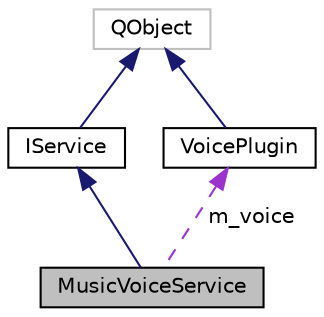 digraph "MusicVoiceService"
{
  edge [fontname="Helvetica",fontsize="10",labelfontname="Helvetica",labelfontsize="10"];
  node [fontname="Helvetica",fontsize="10",shape=record];
  Node3 [label="MusicVoiceService",height=0.2,width=0.4,color="black", fillcolor="grey75", style="filled", fontcolor="black"];
  Node4 -> Node3 [dir="back",color="midnightblue",fontsize="10",style="solid",fontname="Helvetica"];
  Node4 [label="IService",height=0.2,width=0.4,color="black", fillcolor="white", style="filled",URL="$class_i_service.html"];
  Node5 -> Node4 [dir="back",color="midnightblue",fontsize="10",style="solid",fontname="Helvetica"];
  Node5 [label="QObject",height=0.2,width=0.4,color="grey75", fillcolor="white", style="filled"];
  Node6 -> Node3 [dir="back",color="darkorchid3",fontsize="10",style="dashed",label=" m_voice" ,fontname="Helvetica"];
  Node6 [label="VoicePlugin",height=0.2,width=0.4,color="black", fillcolor="white", style="filled",URL="$class_voice_plugin.html"];
  Node5 -> Node6 [dir="back",color="midnightblue",fontsize="10",style="solid",fontname="Helvetica"];
}
